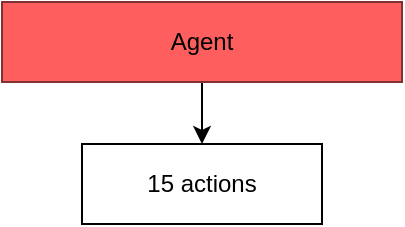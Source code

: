 <mxfile version="26.0.1">
  <diagram name="Page-1" id="n6jr8typBWERQK6xI1S-">
    <mxGraphModel dx="880" dy="434" grid="1" gridSize="10" guides="1" tooltips="1" connect="1" arrows="1" fold="1" page="1" pageScale="1" pageWidth="827" pageHeight="1169" math="0" shadow="0">
      <root>
        <mxCell id="0" />
        <mxCell id="1" parent="0" />
        <mxCell id="gq-hKYjMM4d7xHOiF3ki-1" style="edgeStyle=orthogonalEdgeStyle;rounded=0;orthogonalLoop=1;jettySize=auto;html=1;exitX=0.5;exitY=1;exitDx=0;exitDy=0;entryX=0.5;entryY=0;entryDx=0;entryDy=0;" edge="1" parent="1" source="gq-hKYjMM4d7xHOiF3ki-2" target="gq-hKYjMM4d7xHOiF3ki-3">
          <mxGeometry relative="1" as="geometry" />
        </mxCell>
        <mxCell id="gq-hKYjMM4d7xHOiF3ki-2" value="Agent" style="rounded=0;whiteSpace=wrap;html=1;fillColor=#FF5E5E;strokeColor=#803232;" vertex="1" parent="1">
          <mxGeometry x="320" y="40" width="200" height="40" as="geometry" />
        </mxCell>
        <mxCell id="gq-hKYjMM4d7xHOiF3ki-3" value="15 actions" style="rounded=0;whiteSpace=wrap;html=1;" vertex="1" parent="1">
          <mxGeometry x="360" y="111" width="120" height="40" as="geometry" />
        </mxCell>
      </root>
    </mxGraphModel>
  </diagram>
</mxfile>
